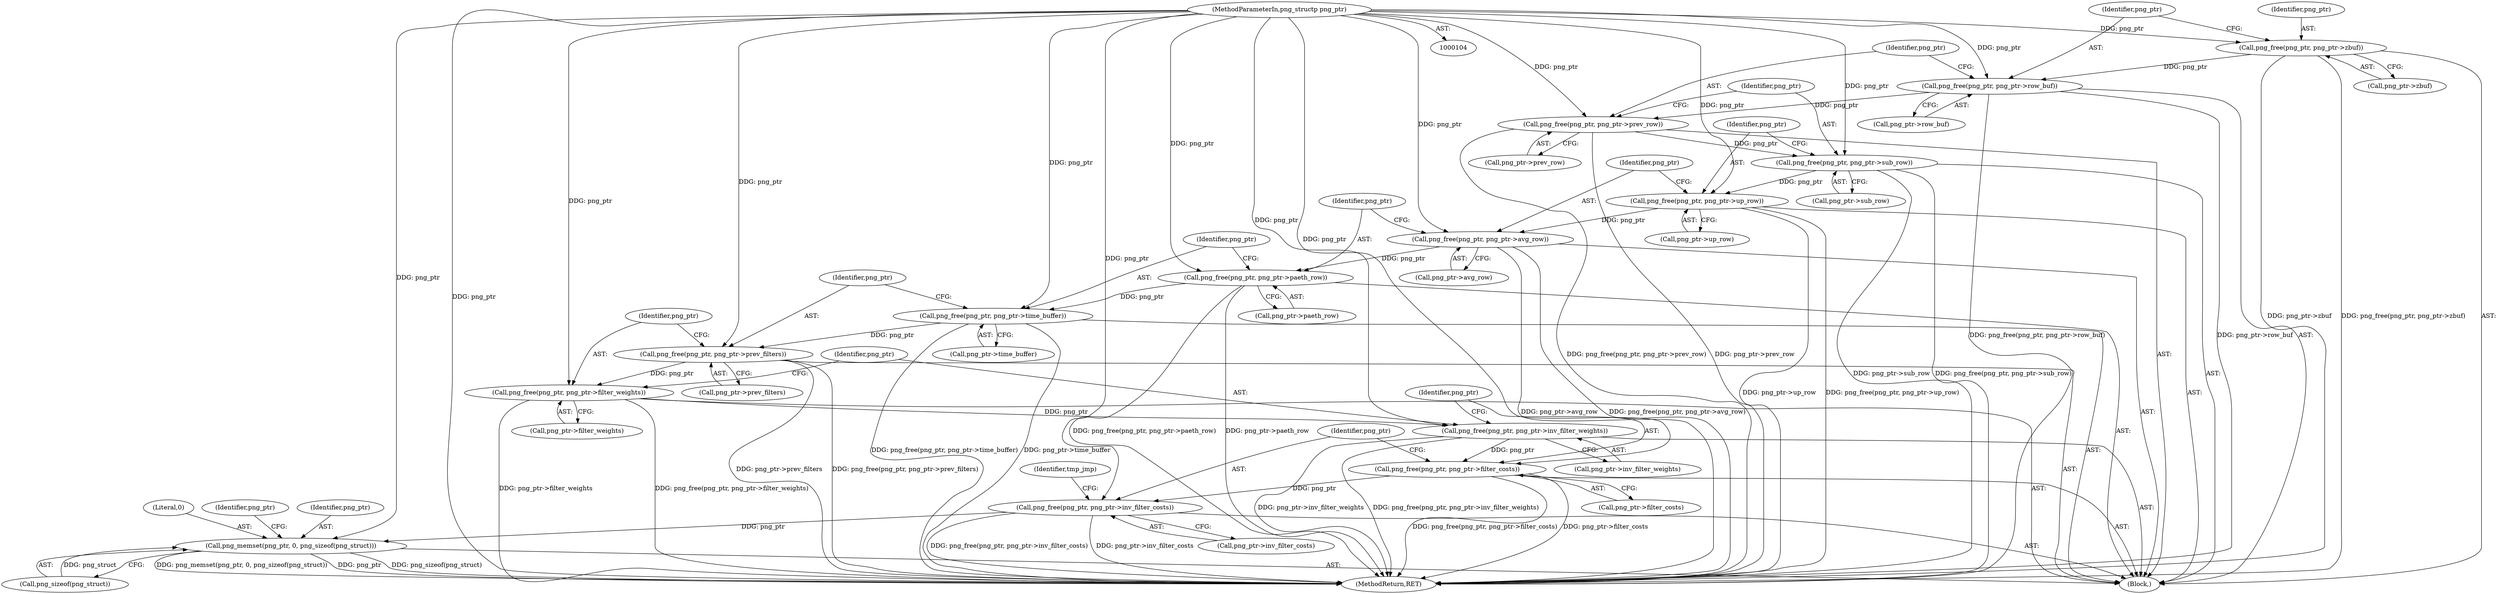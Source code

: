 digraph "1_Chrome_7f3d85b096f66870a15b37c2f40b219b2e292693_27@API" {
"1000130" [label="(Call,png_free(png_ptr, png_ptr->prev_row))"];
"1000125" [label="(Call,png_free(png_ptr, png_ptr->row_buf))"];
"1000120" [label="(Call,png_free(png_ptr, png_ptr->zbuf))"];
"1000105" [label="(MethodParameterIn,png_structp png_ptr)"];
"1000135" [label="(Call,png_free(png_ptr, png_ptr->sub_row))"];
"1000140" [label="(Call,png_free(png_ptr, png_ptr->up_row))"];
"1000145" [label="(Call,png_free(png_ptr, png_ptr->avg_row))"];
"1000150" [label="(Call,png_free(png_ptr, png_ptr->paeth_row))"];
"1000155" [label="(Call,png_free(png_ptr, png_ptr->time_buffer))"];
"1000160" [label="(Call,png_free(png_ptr, png_ptr->prev_filters))"];
"1000165" [label="(Call,png_free(png_ptr, png_ptr->filter_weights))"];
"1000170" [label="(Call,png_free(png_ptr, png_ptr->inv_filter_weights))"];
"1000175" [label="(Call,png_free(png_ptr, png_ptr->filter_costs))"];
"1000180" [label="(Call,png_free(png_ptr, png_ptr->inv_filter_costs))"];
"1000212" [label="(Call,png_memset(png_ptr, 0, png_sizeof(png_struct)))"];
"1000156" [label="(Identifier,png_ptr)"];
"1000177" [label="(Call,png_ptr->filter_costs)"];
"1000162" [label="(Call,png_ptr->prev_filters)"];
"1000215" [label="(Call,png_sizeof(png_struct))"];
"1000176" [label="(Identifier,png_ptr)"];
"1000151" [label="(Identifier,png_ptr)"];
"1000244" [label="(MethodReturn,RET)"];
"1000150" [label="(Call,png_free(png_ptr, png_ptr->paeth_row))"];
"1000146" [label="(Identifier,png_ptr)"];
"1000165" [label="(Call,png_free(png_ptr, png_ptr->filter_weights))"];
"1000141" [label="(Identifier,png_ptr)"];
"1000121" [label="(Identifier,png_ptr)"];
"1000166" [label="(Identifier,png_ptr)"];
"1000171" [label="(Identifier,png_ptr)"];
"1000213" [label="(Identifier,png_ptr)"];
"1000140" [label="(Call,png_free(png_ptr, png_ptr->up_row))"];
"1000137" [label="(Call,png_ptr->sub_row)"];
"1000212" [label="(Call,png_memset(png_ptr, 0, png_sizeof(png_struct)))"];
"1000127" [label="(Call,png_ptr->row_buf)"];
"1000120" [label="(Call,png_free(png_ptr, png_ptr->zbuf))"];
"1000131" [label="(Identifier,png_ptr)"];
"1000160" [label="(Call,png_free(png_ptr, png_ptr->prev_filters))"];
"1000172" [label="(Call,png_ptr->inv_filter_weights)"];
"1000157" [label="(Call,png_ptr->time_buffer)"];
"1000126" [label="(Identifier,png_ptr)"];
"1000161" [label="(Identifier,png_ptr)"];
"1000182" [label="(Call,png_ptr->inv_filter_costs)"];
"1000145" [label="(Call,png_free(png_ptr, png_ptr->avg_row))"];
"1000214" [label="(Literal,0)"];
"1000125" [label="(Call,png_free(png_ptr, png_ptr->row_buf))"];
"1000130" [label="(Call,png_free(png_ptr, png_ptr->prev_row))"];
"1000170" [label="(Call,png_free(png_ptr, png_ptr->inv_filter_weights))"];
"1000132" [label="(Call,png_ptr->prev_row)"];
"1000219" [label="(Identifier,png_ptr)"];
"1000180" [label="(Call,png_free(png_ptr, png_ptr->inv_filter_costs))"];
"1000181" [label="(Identifier,png_ptr)"];
"1000167" [label="(Call,png_ptr->filter_weights)"];
"1000175" [label="(Call,png_free(png_ptr, png_ptr->filter_costs))"];
"1000136" [label="(Identifier,png_ptr)"];
"1000152" [label="(Call,png_ptr->paeth_row)"];
"1000106" [label="(Block,)"];
"1000105" [label="(MethodParameterIn,png_structp png_ptr)"];
"1000155" [label="(Call,png_free(png_ptr, png_ptr->time_buffer))"];
"1000147" [label="(Call,png_ptr->avg_row)"];
"1000142" [label="(Call,png_ptr->up_row)"];
"1000186" [label="(Identifier,tmp_jmp)"];
"1000135" [label="(Call,png_free(png_ptr, png_ptr->sub_row))"];
"1000122" [label="(Call,png_ptr->zbuf)"];
"1000130" -> "1000106"  [label="AST: "];
"1000130" -> "1000132"  [label="CFG: "];
"1000131" -> "1000130"  [label="AST: "];
"1000132" -> "1000130"  [label="AST: "];
"1000136" -> "1000130"  [label="CFG: "];
"1000130" -> "1000244"  [label="DDG: png_free(png_ptr, png_ptr->prev_row)"];
"1000130" -> "1000244"  [label="DDG: png_ptr->prev_row"];
"1000125" -> "1000130"  [label="DDG: png_ptr"];
"1000105" -> "1000130"  [label="DDG: png_ptr"];
"1000130" -> "1000135"  [label="DDG: png_ptr"];
"1000125" -> "1000106"  [label="AST: "];
"1000125" -> "1000127"  [label="CFG: "];
"1000126" -> "1000125"  [label="AST: "];
"1000127" -> "1000125"  [label="AST: "];
"1000131" -> "1000125"  [label="CFG: "];
"1000125" -> "1000244"  [label="DDG: png_free(png_ptr, png_ptr->row_buf)"];
"1000125" -> "1000244"  [label="DDG: png_ptr->row_buf"];
"1000120" -> "1000125"  [label="DDG: png_ptr"];
"1000105" -> "1000125"  [label="DDG: png_ptr"];
"1000120" -> "1000106"  [label="AST: "];
"1000120" -> "1000122"  [label="CFG: "];
"1000121" -> "1000120"  [label="AST: "];
"1000122" -> "1000120"  [label="AST: "];
"1000126" -> "1000120"  [label="CFG: "];
"1000120" -> "1000244"  [label="DDG: png_free(png_ptr, png_ptr->zbuf)"];
"1000120" -> "1000244"  [label="DDG: png_ptr->zbuf"];
"1000105" -> "1000120"  [label="DDG: png_ptr"];
"1000105" -> "1000104"  [label="AST: "];
"1000105" -> "1000244"  [label="DDG: png_ptr"];
"1000105" -> "1000135"  [label="DDG: png_ptr"];
"1000105" -> "1000140"  [label="DDG: png_ptr"];
"1000105" -> "1000145"  [label="DDG: png_ptr"];
"1000105" -> "1000150"  [label="DDG: png_ptr"];
"1000105" -> "1000155"  [label="DDG: png_ptr"];
"1000105" -> "1000160"  [label="DDG: png_ptr"];
"1000105" -> "1000165"  [label="DDG: png_ptr"];
"1000105" -> "1000170"  [label="DDG: png_ptr"];
"1000105" -> "1000175"  [label="DDG: png_ptr"];
"1000105" -> "1000180"  [label="DDG: png_ptr"];
"1000105" -> "1000212"  [label="DDG: png_ptr"];
"1000135" -> "1000106"  [label="AST: "];
"1000135" -> "1000137"  [label="CFG: "];
"1000136" -> "1000135"  [label="AST: "];
"1000137" -> "1000135"  [label="AST: "];
"1000141" -> "1000135"  [label="CFG: "];
"1000135" -> "1000244"  [label="DDG: png_free(png_ptr, png_ptr->sub_row)"];
"1000135" -> "1000244"  [label="DDG: png_ptr->sub_row"];
"1000135" -> "1000140"  [label="DDG: png_ptr"];
"1000140" -> "1000106"  [label="AST: "];
"1000140" -> "1000142"  [label="CFG: "];
"1000141" -> "1000140"  [label="AST: "];
"1000142" -> "1000140"  [label="AST: "];
"1000146" -> "1000140"  [label="CFG: "];
"1000140" -> "1000244"  [label="DDG: png_ptr->up_row"];
"1000140" -> "1000244"  [label="DDG: png_free(png_ptr, png_ptr->up_row)"];
"1000140" -> "1000145"  [label="DDG: png_ptr"];
"1000145" -> "1000106"  [label="AST: "];
"1000145" -> "1000147"  [label="CFG: "];
"1000146" -> "1000145"  [label="AST: "];
"1000147" -> "1000145"  [label="AST: "];
"1000151" -> "1000145"  [label="CFG: "];
"1000145" -> "1000244"  [label="DDG: png_free(png_ptr, png_ptr->avg_row)"];
"1000145" -> "1000244"  [label="DDG: png_ptr->avg_row"];
"1000145" -> "1000150"  [label="DDG: png_ptr"];
"1000150" -> "1000106"  [label="AST: "];
"1000150" -> "1000152"  [label="CFG: "];
"1000151" -> "1000150"  [label="AST: "];
"1000152" -> "1000150"  [label="AST: "];
"1000156" -> "1000150"  [label="CFG: "];
"1000150" -> "1000244"  [label="DDG: png_ptr->paeth_row"];
"1000150" -> "1000244"  [label="DDG: png_free(png_ptr, png_ptr->paeth_row)"];
"1000150" -> "1000155"  [label="DDG: png_ptr"];
"1000155" -> "1000106"  [label="AST: "];
"1000155" -> "1000157"  [label="CFG: "];
"1000156" -> "1000155"  [label="AST: "];
"1000157" -> "1000155"  [label="AST: "];
"1000161" -> "1000155"  [label="CFG: "];
"1000155" -> "1000244"  [label="DDG: png_ptr->time_buffer"];
"1000155" -> "1000244"  [label="DDG: png_free(png_ptr, png_ptr->time_buffer)"];
"1000155" -> "1000160"  [label="DDG: png_ptr"];
"1000160" -> "1000106"  [label="AST: "];
"1000160" -> "1000162"  [label="CFG: "];
"1000161" -> "1000160"  [label="AST: "];
"1000162" -> "1000160"  [label="AST: "];
"1000166" -> "1000160"  [label="CFG: "];
"1000160" -> "1000244"  [label="DDG: png_free(png_ptr, png_ptr->prev_filters)"];
"1000160" -> "1000244"  [label="DDG: png_ptr->prev_filters"];
"1000160" -> "1000165"  [label="DDG: png_ptr"];
"1000165" -> "1000106"  [label="AST: "];
"1000165" -> "1000167"  [label="CFG: "];
"1000166" -> "1000165"  [label="AST: "];
"1000167" -> "1000165"  [label="AST: "];
"1000171" -> "1000165"  [label="CFG: "];
"1000165" -> "1000244"  [label="DDG: png_ptr->filter_weights"];
"1000165" -> "1000244"  [label="DDG: png_free(png_ptr, png_ptr->filter_weights)"];
"1000165" -> "1000170"  [label="DDG: png_ptr"];
"1000170" -> "1000106"  [label="AST: "];
"1000170" -> "1000172"  [label="CFG: "];
"1000171" -> "1000170"  [label="AST: "];
"1000172" -> "1000170"  [label="AST: "];
"1000176" -> "1000170"  [label="CFG: "];
"1000170" -> "1000244"  [label="DDG: png_ptr->inv_filter_weights"];
"1000170" -> "1000244"  [label="DDG: png_free(png_ptr, png_ptr->inv_filter_weights)"];
"1000170" -> "1000175"  [label="DDG: png_ptr"];
"1000175" -> "1000106"  [label="AST: "];
"1000175" -> "1000177"  [label="CFG: "];
"1000176" -> "1000175"  [label="AST: "];
"1000177" -> "1000175"  [label="AST: "];
"1000181" -> "1000175"  [label="CFG: "];
"1000175" -> "1000244"  [label="DDG: png_ptr->filter_costs"];
"1000175" -> "1000244"  [label="DDG: png_free(png_ptr, png_ptr->filter_costs)"];
"1000175" -> "1000180"  [label="DDG: png_ptr"];
"1000180" -> "1000106"  [label="AST: "];
"1000180" -> "1000182"  [label="CFG: "];
"1000181" -> "1000180"  [label="AST: "];
"1000182" -> "1000180"  [label="AST: "];
"1000186" -> "1000180"  [label="CFG: "];
"1000180" -> "1000244"  [label="DDG: png_ptr->inv_filter_costs"];
"1000180" -> "1000244"  [label="DDG: png_free(png_ptr, png_ptr->inv_filter_costs)"];
"1000180" -> "1000212"  [label="DDG: png_ptr"];
"1000212" -> "1000106"  [label="AST: "];
"1000212" -> "1000215"  [label="CFG: "];
"1000213" -> "1000212"  [label="AST: "];
"1000214" -> "1000212"  [label="AST: "];
"1000215" -> "1000212"  [label="AST: "];
"1000219" -> "1000212"  [label="CFG: "];
"1000212" -> "1000244"  [label="DDG: png_memset(png_ptr, 0, png_sizeof(png_struct))"];
"1000212" -> "1000244"  [label="DDG: png_ptr"];
"1000212" -> "1000244"  [label="DDG: png_sizeof(png_struct)"];
"1000215" -> "1000212"  [label="DDG: png_struct"];
}

